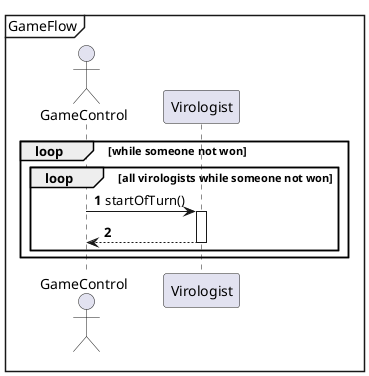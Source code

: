by Zoli

@startuml
'https://plantuml.com/sequence-diagram

autonumber

mainframe GameFlow

actor GameControl
loop while someone not won
    loop all virologists while someone not won
        GameControl -> Virologist: startOfTurn()
        Activate Virologist

        Virologist-->GameControl
        Deactivate Virologist
    end
end

@enduml

